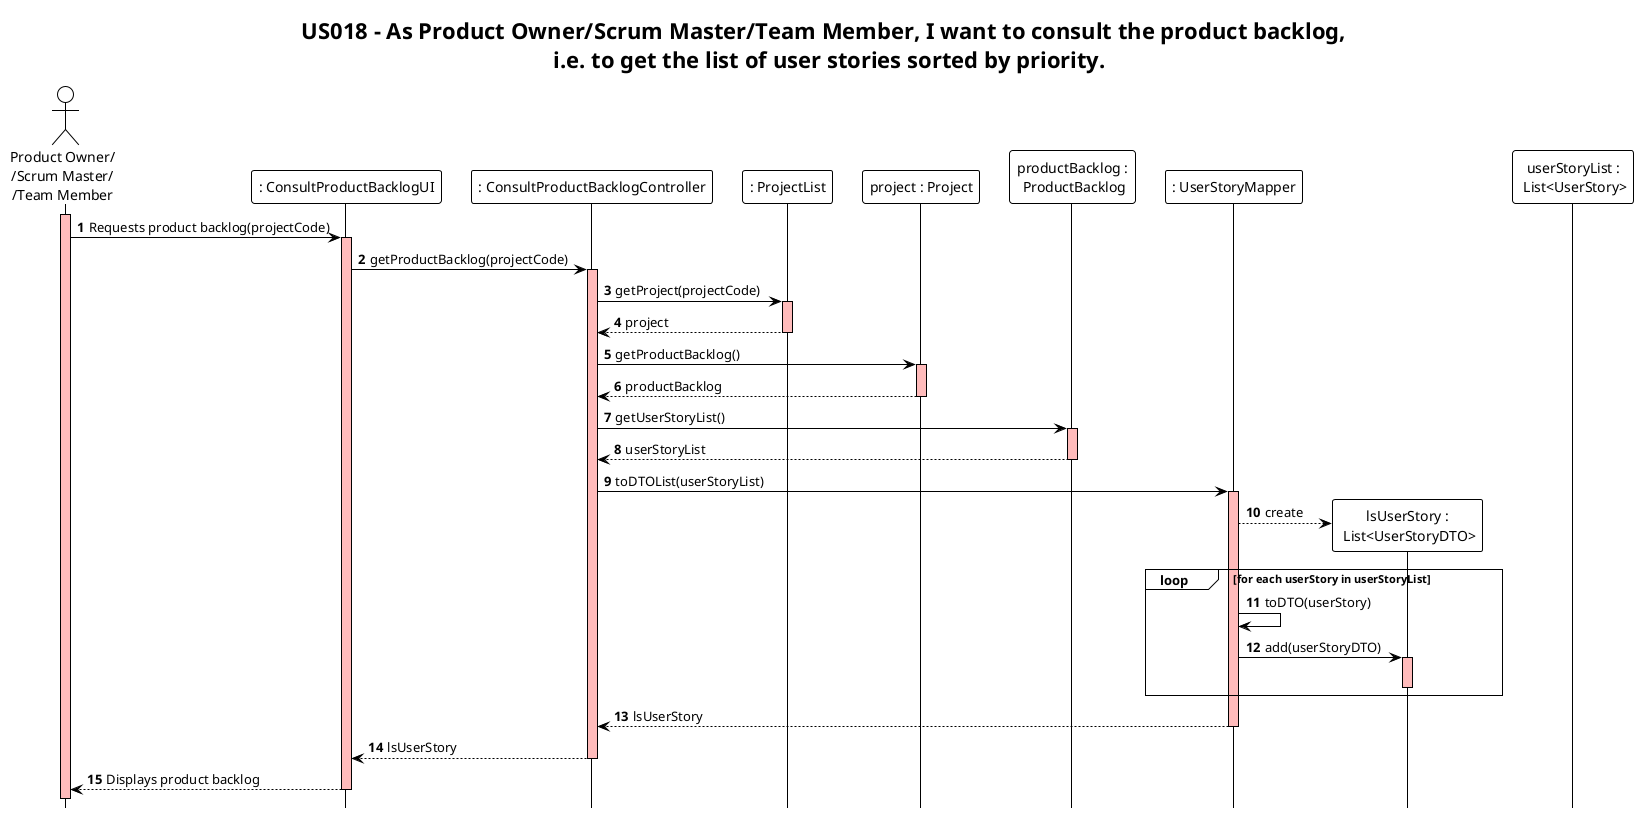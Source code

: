 @startuml
!theme plain
autonumber
hide footbox
title "US018 - As Product Owner/Scrum Master/Team Member, I want to consult the product backlog, \n i.e. to get the list of user stories sorted by priority."

actor "Product Owner/\n/Scrum Master/\n/Team Member" as user
participant ": ConsultProductBacklogUI" as UI
participant ": ConsultProductBacklogController" as Controller
participant ": ProjectList" as ProjectList
participant "project : Project" as Project
participant "productBacklog :\n ProductBacklog" as ProductBacklog
participant ": UserStoryMapper" as Mapper
participant "lsUserStory :\n List<UserStoryDTO>" as DTOList
participant "userStoryList :\n List<UserStory>" as USList


activate user #FFBBBB
user -> UI: Requests product backlog(projectCode)

activate UI #FFBBBB
UI-> Controller:getProductBacklog(projectCode)

activate Controller #FFBBBB
Controller -> ProjectList: getProject(projectCode)
activate ProjectList #FFBBBB
ProjectList--> Controller: project
deactivate ProjectList

Controller -> Project: getProductBacklog()
activate Project #FFBBBB
Project --> Controller: productBacklog
deactivate Project

Controller -> ProductBacklog: getUserStoryList()
activate ProductBacklog #FFBBBB
ProductBacklog --> Controller: userStoryList
deactivate ProductBacklog
Controller -> Mapper : toDTOList(userStoryList)

activate Mapper #FFBBBB
Mapper --> DTOList ** : create

loop for each userStory in userStoryList
Mapper -> Mapper : toDTO(userStory)
Mapper -> DTOList: add(userStoryDTO)
activate DTOList #FFBBBB
deactivate DTOList
end


Mapper --> Controller : lsUserStory
deactivate Mapper


Controller --> UI: lsUserStory
deactivate Controller

UI --> user: Displays product backlog
deactivate UI


@enduml
